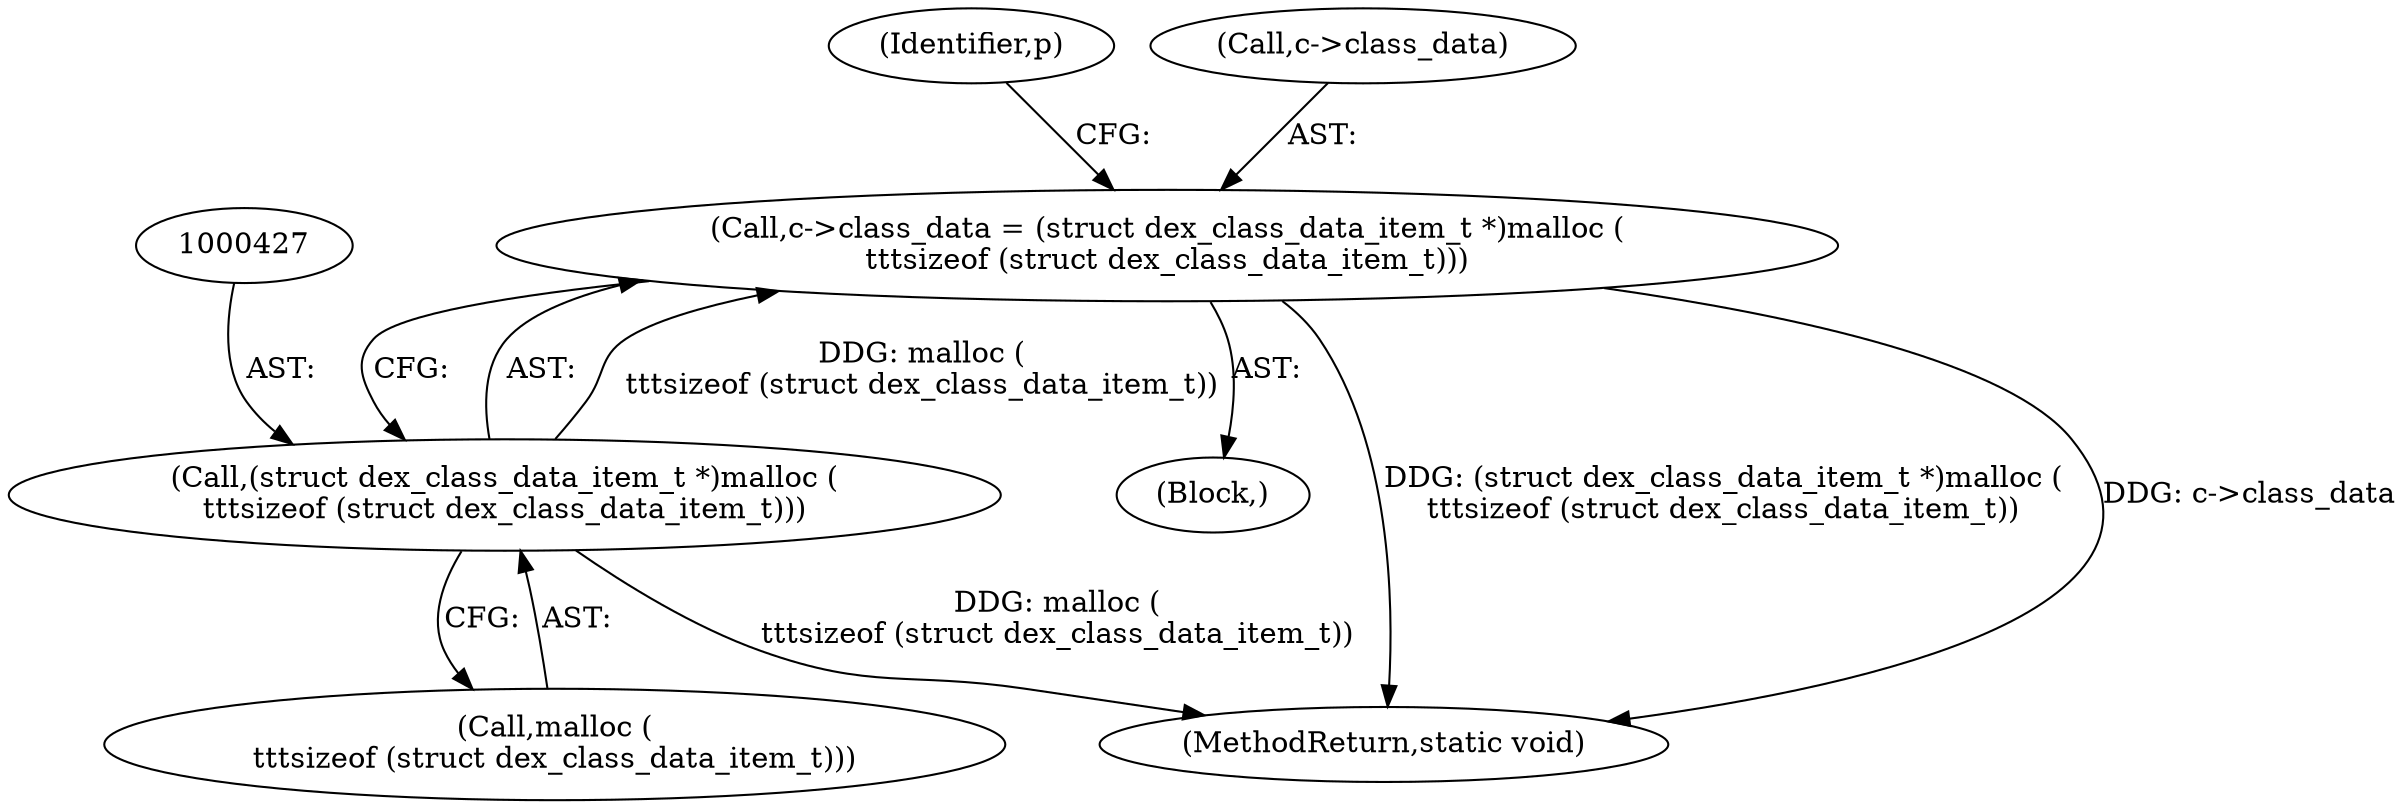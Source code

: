 digraph "0_radare2_1ea23bd6040441a21fbcfba69dce9a01af03f989@pointer" {
"1000422" [label="(Call,c->class_data = (struct dex_class_data_item_t *)malloc (\n\t\t\tsizeof (struct dex_class_data_item_t)))"];
"1000426" [label="(Call,(struct dex_class_data_item_t *)malloc (\n\t\t\tsizeof (struct dex_class_data_item_t)))"];
"1000368" [label="(Block,)"];
"1000597" [label="(MethodReturn,static void)"];
"1000432" [label="(Identifier,p)"];
"1000423" [label="(Call,c->class_data)"];
"1000428" [label="(Call,malloc (\n\t\t\tsizeof (struct dex_class_data_item_t)))"];
"1000422" [label="(Call,c->class_data = (struct dex_class_data_item_t *)malloc (\n\t\t\tsizeof (struct dex_class_data_item_t)))"];
"1000426" [label="(Call,(struct dex_class_data_item_t *)malloc (\n\t\t\tsizeof (struct dex_class_data_item_t)))"];
"1000422" -> "1000368"  [label="AST: "];
"1000422" -> "1000426"  [label="CFG: "];
"1000423" -> "1000422"  [label="AST: "];
"1000426" -> "1000422"  [label="AST: "];
"1000432" -> "1000422"  [label="CFG: "];
"1000422" -> "1000597"  [label="DDG: (struct dex_class_data_item_t *)malloc (\n\t\t\tsizeof (struct dex_class_data_item_t))"];
"1000422" -> "1000597"  [label="DDG: c->class_data"];
"1000426" -> "1000422"  [label="DDG: malloc (\n\t\t\tsizeof (struct dex_class_data_item_t))"];
"1000426" -> "1000428"  [label="CFG: "];
"1000427" -> "1000426"  [label="AST: "];
"1000428" -> "1000426"  [label="AST: "];
"1000426" -> "1000597"  [label="DDG: malloc (\n\t\t\tsizeof (struct dex_class_data_item_t))"];
}
